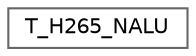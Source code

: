 digraph "类继承关系图"
{
 // LATEX_PDF_SIZE
  bgcolor="transparent";
  edge [fontname=Helvetica,fontsize=10,labelfontname=Helvetica,labelfontsize=10];
  node [fontname=Helvetica,fontsize=10,shape=box,height=0.2,width=0.4];
  rankdir="LR";
  Node0 [id="Node000000",label="T_H265_NALU",height=0.2,width=0.4,color="grey40", fillcolor="white", style="filled",URL="$struct_t___h265___n_a_l_u.html",tooltip="H.265 NAL 单元结构"];
}
